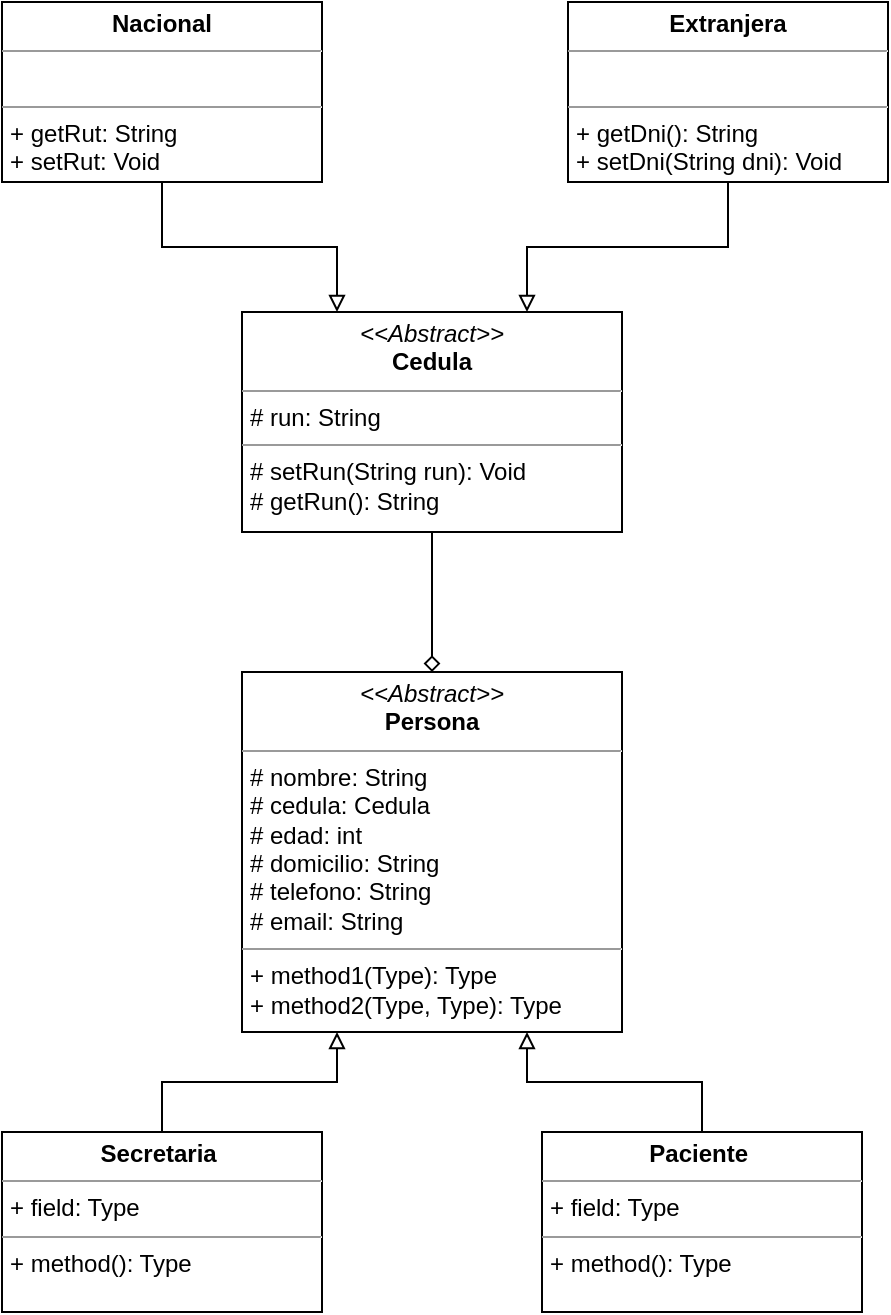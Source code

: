 <mxfile version="20.3.3" type="github">
  <diagram id="C5RBs43oDa-KdzZeNtuy" name="CLASES">
    <mxGraphModel dx="599" dy="332" grid="1" gridSize="10" guides="1" tooltips="1" connect="1" arrows="1" fold="1" page="1" pageScale="1" pageWidth="827" pageHeight="1169" math="0" shadow="0">
      <root>
        <mxCell id="WIyWlLk6GJQsqaUBKTNV-0" />
        <mxCell id="WIyWlLk6GJQsqaUBKTNV-1" parent="WIyWlLk6GJQsqaUBKTNV-0" />
        <mxCell id="j33R1zyGj9Zk4fk5nAaj-15" style="edgeStyle=orthogonalEdgeStyle;rounded=0;jumpSize=10;orthogonalLoop=1;jettySize=auto;html=1;exitX=0.5;exitY=0;exitDx=0;exitDy=0;entryX=0.25;entryY=1;entryDx=0;entryDy=0;strokeWidth=1;fontSize=11;endArrow=block;endFill=0;" edge="1" parent="WIyWlLk6GJQsqaUBKTNV-1" source="j33R1zyGj9Zk4fk5nAaj-0" target="j33R1zyGj9Zk4fk5nAaj-5">
          <mxGeometry relative="1" as="geometry" />
        </mxCell>
        <mxCell id="j33R1zyGj9Zk4fk5nAaj-0" value="&lt;p style=&quot;margin:0px;margin-top:4px;text-align:center;&quot;&gt;&lt;b&gt;Secretaria&amp;nbsp;&lt;/b&gt;&lt;/p&gt;&lt;hr size=&quot;1&quot;&gt;&lt;p style=&quot;margin:0px;margin-left:4px;&quot;&gt;+ field: Type&lt;/p&gt;&lt;hr size=&quot;1&quot;&gt;&lt;p style=&quot;margin:0px;margin-left:4px;&quot;&gt;+ method(): Type&lt;/p&gt;" style="verticalAlign=top;align=left;overflow=fill;fontSize=12;fontFamily=Helvetica;html=1;" vertex="1" parent="WIyWlLk6GJQsqaUBKTNV-1">
          <mxGeometry x="160" y="630" width="160" height="90" as="geometry" />
        </mxCell>
        <mxCell id="j33R1zyGj9Zk4fk5nAaj-14" style="edgeStyle=orthogonalEdgeStyle;rounded=0;jumpSize=10;orthogonalLoop=1;jettySize=auto;html=1;exitX=0.5;exitY=0;exitDx=0;exitDy=0;entryX=0.75;entryY=1;entryDx=0;entryDy=0;strokeWidth=1;fontSize=11;endArrow=block;endFill=0;" edge="1" parent="WIyWlLk6GJQsqaUBKTNV-1" source="j33R1zyGj9Zk4fk5nAaj-1" target="j33R1zyGj9Zk4fk5nAaj-5">
          <mxGeometry relative="1" as="geometry" />
        </mxCell>
        <mxCell id="j33R1zyGj9Zk4fk5nAaj-1" value="&lt;p style=&quot;margin:0px;margin-top:4px;text-align:center;&quot;&gt;&lt;b&gt;Paciente&amp;nbsp;&lt;/b&gt;&lt;/p&gt;&lt;hr size=&quot;1&quot;&gt;&lt;p style=&quot;margin:0px;margin-left:4px;&quot;&gt;+ field: Type&lt;/p&gt;&lt;hr size=&quot;1&quot;&gt;&lt;p style=&quot;margin:0px;margin-left:4px;&quot;&gt;+ method(): Type&lt;/p&gt;" style="verticalAlign=top;align=left;overflow=fill;fontSize=12;fontFamily=Helvetica;html=1;" vertex="1" parent="WIyWlLk6GJQsqaUBKTNV-1">
          <mxGeometry x="430" y="630" width="160" height="90" as="geometry" />
        </mxCell>
        <mxCell id="j33R1zyGj9Zk4fk5nAaj-5" value="&lt;p style=&quot;margin:0px;margin-top:4px;text-align:center;&quot;&gt;&lt;i&gt;&amp;lt;&amp;lt;Abstract&amp;gt;&amp;gt;&lt;/i&gt;&lt;br&gt;&lt;b&gt;Persona&lt;/b&gt;&lt;/p&gt;&lt;hr size=&quot;1&quot;&gt;&lt;p style=&quot;margin:0px;margin-left:4px;&quot;&gt;# nombre: String&lt;/p&gt;&lt;p style=&quot;margin:0px;margin-left:4px;&quot;&gt;# cedula: Cedula&lt;/p&gt;&lt;p style=&quot;margin:0px;margin-left:4px;&quot;&gt;# edad: int&lt;/p&gt;&lt;p style=&quot;margin:0px;margin-left:4px;&quot;&gt;# domicilio: String&lt;/p&gt;&lt;p style=&quot;margin:0px;margin-left:4px;&quot;&gt;# telefono: String&lt;/p&gt;&lt;p style=&quot;margin:0px;margin-left:4px;&quot;&gt;# email: String&lt;/p&gt;&lt;hr size=&quot;1&quot;&gt;&lt;p style=&quot;margin:0px;margin-left:4px;&quot;&gt;+ method1(Type): Type&lt;br&gt;+ method2(Type, Type): Type&lt;/p&gt;" style="verticalAlign=top;align=left;overflow=fill;fontSize=12;fontFamily=Helvetica;html=1;" vertex="1" parent="WIyWlLk6GJQsqaUBKTNV-1">
          <mxGeometry x="280" y="400" width="190" height="180" as="geometry" />
        </mxCell>
        <mxCell id="j33R1zyGj9Zk4fk5nAaj-13" style="edgeStyle=orthogonalEdgeStyle;rounded=0;jumpSize=10;orthogonalLoop=1;jettySize=auto;html=1;exitX=0.5;exitY=1;exitDx=0;exitDy=0;entryX=0.75;entryY=0;entryDx=0;entryDy=0;strokeWidth=1;fontSize=11;endArrow=block;endFill=0;" edge="1" parent="WIyWlLk6GJQsqaUBKTNV-1" source="j33R1zyGj9Zk4fk5nAaj-8" target="j33R1zyGj9Zk4fk5nAaj-9">
          <mxGeometry relative="1" as="geometry" />
        </mxCell>
        <mxCell id="j33R1zyGj9Zk4fk5nAaj-8" value="&lt;p style=&quot;margin:0px;margin-top:4px;text-align:center;&quot;&gt;&lt;b&gt;Extranjera&lt;/b&gt;&lt;/p&gt;&lt;hr size=&quot;1&quot;&gt;&lt;p style=&quot;margin:0px;margin-left:4px;&quot;&gt;&lt;br&gt;&lt;/p&gt;&lt;hr size=&quot;1&quot;&gt;&lt;p style=&quot;margin:0px;margin-left:4px;&quot;&gt;+ getDni(): String&lt;/p&gt;&lt;p style=&quot;margin:0px;margin-left:4px;&quot;&gt;+ setDni(String dni): Void&lt;/p&gt;" style="verticalAlign=top;align=left;overflow=fill;fontSize=12;fontFamily=Helvetica;html=1;" vertex="1" parent="WIyWlLk6GJQsqaUBKTNV-1">
          <mxGeometry x="443" y="65" width="160" height="90" as="geometry" />
        </mxCell>
        <mxCell id="j33R1zyGj9Zk4fk5nAaj-11" style="edgeStyle=orthogonalEdgeStyle;rounded=0;orthogonalLoop=1;jettySize=auto;html=1;exitX=0.5;exitY=1;exitDx=0;exitDy=0;entryX=0.5;entryY=0;entryDx=0;entryDy=0;endArrow=diamond;endFill=0;strokeWidth=1;jumpSize=10;fontSize=11;" edge="1" parent="WIyWlLk6GJQsqaUBKTNV-1" source="j33R1zyGj9Zk4fk5nAaj-9" target="j33R1zyGj9Zk4fk5nAaj-5">
          <mxGeometry relative="1" as="geometry" />
        </mxCell>
        <mxCell id="j33R1zyGj9Zk4fk5nAaj-9" value="&lt;p style=&quot;margin:0px;margin-top:4px;text-align:center;&quot;&gt;&lt;i&gt;&amp;lt;&amp;lt;Abstract&amp;gt;&amp;gt;&lt;/i&gt;&lt;br&gt;&lt;b&gt;Cedula&lt;/b&gt;&lt;/p&gt;&lt;hr size=&quot;1&quot;&gt;&lt;p style=&quot;margin:0px;margin-left:4px;&quot;&gt;# run: String&lt;/p&gt;&lt;hr size=&quot;1&quot;&gt;&lt;p style=&quot;margin:0px;margin-left:4px;&quot;&gt;# setRun(String run): Void&lt;br&gt;# getRun(): String&lt;/p&gt;" style="verticalAlign=top;align=left;overflow=fill;fontSize=12;fontFamily=Helvetica;html=1;" vertex="1" parent="WIyWlLk6GJQsqaUBKTNV-1">
          <mxGeometry x="280" y="220" width="190" height="110" as="geometry" />
        </mxCell>
        <mxCell id="j33R1zyGj9Zk4fk5nAaj-12" style="edgeStyle=orthogonalEdgeStyle;rounded=0;jumpSize=10;orthogonalLoop=1;jettySize=auto;html=1;exitX=0.5;exitY=1;exitDx=0;exitDy=0;entryX=0.25;entryY=0;entryDx=0;entryDy=0;strokeWidth=1;fontSize=11;endArrow=block;endFill=0;" edge="1" parent="WIyWlLk6GJQsqaUBKTNV-1" source="j33R1zyGj9Zk4fk5nAaj-10" target="j33R1zyGj9Zk4fk5nAaj-9">
          <mxGeometry relative="1" as="geometry" />
        </mxCell>
        <mxCell id="j33R1zyGj9Zk4fk5nAaj-10" value="&lt;p style=&quot;margin:0px;margin-top:4px;text-align:center;&quot;&gt;&lt;b&gt;Nacional&lt;/b&gt;&lt;/p&gt;&lt;hr size=&quot;1&quot;&gt;&lt;p style=&quot;margin:0px;margin-left:4px;&quot;&gt;&lt;br&gt;&lt;/p&gt;&lt;hr size=&quot;1&quot;&gt;&lt;p style=&quot;margin:0px;margin-left:4px;&quot;&gt;+ getRut: String&lt;/p&gt;&lt;p style=&quot;margin:0px;margin-left:4px;&quot;&gt;+ setRut: Void&lt;/p&gt;" style="verticalAlign=top;align=left;overflow=fill;fontSize=12;fontFamily=Helvetica;html=1;" vertex="1" parent="WIyWlLk6GJQsqaUBKTNV-1">
          <mxGeometry x="160" y="65" width="160" height="90" as="geometry" />
        </mxCell>
      </root>
    </mxGraphModel>
  </diagram>
</mxfile>
